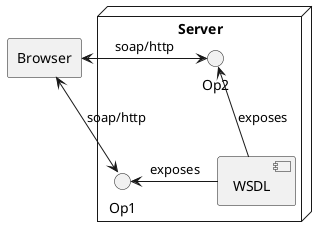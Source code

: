 @startuml
rectangle Browser

node "Server" {
  Op1 <-right- [WSDL] : exposes
  Op2 <-- [WSDL] : exposes
}
Op1 <-left-> Browser : soap/http
Op2 <-left-> Browser : soap/http
@enduml